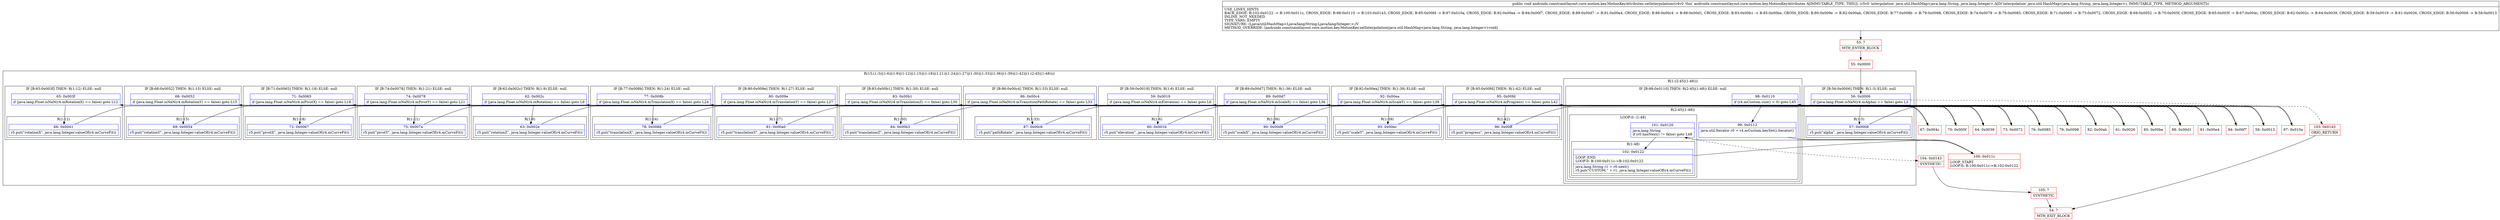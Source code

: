digraph "CFG forandroidx.constraintlayout.core.motion.key.MotionKeyAttributes.setInterpolation(Ljava\/util\/HashMap;)V" {
subgraph cluster_Region_1469860907 {
label = "R(15:(1:3)|(1:6)|(1:9)|(1:12)|(1:15)|(1:18)|(1:21)|(1:24)|(1:27)|(1:30)|(1:33)|(1:36)|(1:39)|(1:42)|(1:(2:45|(1:48))))";
node [shape=record,color=blue];
subgraph cluster_IfRegion_78534355 {
label = "IF [B:56:0x0006] THEN: R(1:3) ELSE: null";
node [shape=record,color=blue];
Node_56 [shape=record,label="{56\:\ 0x0006|if (java.lang.Float.isNaN(r4.mAlpha) == false) goto L3\l}"];
subgraph cluster_Region_62394866 {
label = "R(1:3)";
node [shape=record,color=blue];
Node_57 [shape=record,label="{57\:\ 0x0008|r5.put(\"alpha\", java.lang.Integer.valueOf(r4.mCurveFit))\l}"];
}
}
subgraph cluster_IfRegion_1404753619 {
label = "IF [B:59:0x0019] THEN: R(1:6) ELSE: null";
node [shape=record,color=blue];
Node_59 [shape=record,label="{59\:\ 0x0019|if (java.lang.Float.isNaN(r4.mElevation) == false) goto L6\l}"];
subgraph cluster_Region_1727149467 {
label = "R(1:6)";
node [shape=record,color=blue];
Node_60 [shape=record,label="{60\:\ 0x001b|r5.put(\"elevation\", java.lang.Integer.valueOf(r4.mCurveFit))\l}"];
}
}
subgraph cluster_IfRegion_270335832 {
label = "IF [B:62:0x002c] THEN: R(1:9) ELSE: null";
node [shape=record,color=blue];
Node_62 [shape=record,label="{62\:\ 0x002c|if (java.lang.Float.isNaN(r4.mRotation) == false) goto L9\l}"];
subgraph cluster_Region_1399343912 {
label = "R(1:9)";
node [shape=record,color=blue];
Node_63 [shape=record,label="{63\:\ 0x002e|r5.put(\"rotationZ\", java.lang.Integer.valueOf(r4.mCurveFit))\l}"];
}
}
subgraph cluster_IfRegion_1457587160 {
label = "IF [B:65:0x003f] THEN: R(1:12) ELSE: null";
node [shape=record,color=blue];
Node_65 [shape=record,label="{65\:\ 0x003f|if (java.lang.Float.isNaN(r4.mRotationX) == false) goto L12\l}"];
subgraph cluster_Region_566798962 {
label = "R(1:12)";
node [shape=record,color=blue];
Node_66 [shape=record,label="{66\:\ 0x0041|r5.put(\"rotationX\", java.lang.Integer.valueOf(r4.mCurveFit))\l}"];
}
}
subgraph cluster_IfRegion_1457088300 {
label = "IF [B:68:0x0052] THEN: R(1:15) ELSE: null";
node [shape=record,color=blue];
Node_68 [shape=record,label="{68\:\ 0x0052|if (java.lang.Float.isNaN(r4.mRotationY) == false) goto L15\l}"];
subgraph cluster_Region_1207523284 {
label = "R(1:15)";
node [shape=record,color=blue];
Node_69 [shape=record,label="{69\:\ 0x0054|r5.put(\"rotationY\", java.lang.Integer.valueOf(r4.mCurveFit))\l}"];
}
}
subgraph cluster_IfRegion_433611568 {
label = "IF [B:71:0x0065] THEN: R(1:18) ELSE: null";
node [shape=record,color=blue];
Node_71 [shape=record,label="{71\:\ 0x0065|if (java.lang.Float.isNaN(r4.mPivotX) == false) goto L18\l}"];
subgraph cluster_Region_2108150083 {
label = "R(1:18)";
node [shape=record,color=blue];
Node_72 [shape=record,label="{72\:\ 0x0067|r5.put(\"pivotX\", java.lang.Integer.valueOf(r4.mCurveFit))\l}"];
}
}
subgraph cluster_IfRegion_1624914396 {
label = "IF [B:74:0x0078] THEN: R(1:21) ELSE: null";
node [shape=record,color=blue];
Node_74 [shape=record,label="{74\:\ 0x0078|if (java.lang.Float.isNaN(r4.mPivotY) == false) goto L21\l}"];
subgraph cluster_Region_1829803492 {
label = "R(1:21)";
node [shape=record,color=blue];
Node_75 [shape=record,label="{75\:\ 0x007a|r5.put(\"pivotY\", java.lang.Integer.valueOf(r4.mCurveFit))\l}"];
}
}
subgraph cluster_IfRegion_931904149 {
label = "IF [B:77:0x008b] THEN: R(1:24) ELSE: null";
node [shape=record,color=blue];
Node_77 [shape=record,label="{77\:\ 0x008b|if (java.lang.Float.isNaN(r4.mTranslationX) == false) goto L24\l}"];
subgraph cluster_Region_1961187566 {
label = "R(1:24)";
node [shape=record,color=blue];
Node_78 [shape=record,label="{78\:\ 0x008d|r5.put(\"translationX\", java.lang.Integer.valueOf(r4.mCurveFit))\l}"];
}
}
subgraph cluster_IfRegion_1170250615 {
label = "IF [B:80:0x009e] THEN: R(1:27) ELSE: null";
node [shape=record,color=blue];
Node_80 [shape=record,label="{80\:\ 0x009e|if (java.lang.Float.isNaN(r4.mTranslationY) == false) goto L27\l}"];
subgraph cluster_Region_748067230 {
label = "R(1:27)";
node [shape=record,color=blue];
Node_81 [shape=record,label="{81\:\ 0x00a0|r5.put(\"translationY\", java.lang.Integer.valueOf(r4.mCurveFit))\l}"];
}
}
subgraph cluster_IfRegion_1185137035 {
label = "IF [B:83:0x00b1] THEN: R(1:30) ELSE: null";
node [shape=record,color=blue];
Node_83 [shape=record,label="{83\:\ 0x00b1|if (java.lang.Float.isNaN(r4.mTranslationZ) == false) goto L30\l}"];
subgraph cluster_Region_417321881 {
label = "R(1:30)";
node [shape=record,color=blue];
Node_84 [shape=record,label="{84\:\ 0x00b3|r5.put(\"translationZ\", java.lang.Integer.valueOf(r4.mCurveFit))\l}"];
}
}
subgraph cluster_IfRegion_1501952214 {
label = "IF [B:86:0x00c4] THEN: R(1:33) ELSE: null";
node [shape=record,color=blue];
Node_86 [shape=record,label="{86\:\ 0x00c4|if (java.lang.Float.isNaN(r4.mTransitionPathRotate) == false) goto L33\l}"];
subgraph cluster_Region_1103613969 {
label = "R(1:33)";
node [shape=record,color=blue];
Node_87 [shape=record,label="{87\:\ 0x00c6|r5.put(\"pathRotate\", java.lang.Integer.valueOf(r4.mCurveFit))\l}"];
}
}
subgraph cluster_IfRegion_431029819 {
label = "IF [B:89:0x00d7] THEN: R(1:36) ELSE: null";
node [shape=record,color=blue];
Node_89 [shape=record,label="{89\:\ 0x00d7|if (java.lang.Float.isNaN(r4.mScaleX) == false) goto L36\l}"];
subgraph cluster_Region_2140513679 {
label = "R(1:36)";
node [shape=record,color=blue];
Node_90 [shape=record,label="{90\:\ 0x00d9|r5.put(\"scaleX\", java.lang.Integer.valueOf(r4.mCurveFit))\l}"];
}
}
subgraph cluster_IfRegion_153133539 {
label = "IF [B:92:0x00ea] THEN: R(1:39) ELSE: null";
node [shape=record,color=blue];
Node_92 [shape=record,label="{92\:\ 0x00ea|if (java.lang.Float.isNaN(r4.mScaleY) == false) goto L39\l}"];
subgraph cluster_Region_1989717902 {
label = "R(1:39)";
node [shape=record,color=blue];
Node_93 [shape=record,label="{93\:\ 0x00ec|r5.put(\"scaleY\", java.lang.Integer.valueOf(r4.mCurveFit))\l}"];
}
}
subgraph cluster_IfRegion_1749534272 {
label = "IF [B:95:0x00fd] THEN: R(1:42) ELSE: null";
node [shape=record,color=blue];
Node_95 [shape=record,label="{95\:\ 0x00fd|if (java.lang.Float.isNaN(r4.mProgress) == false) goto L42\l}"];
subgraph cluster_Region_976011034 {
label = "R(1:42)";
node [shape=record,color=blue];
Node_96 [shape=record,label="{96\:\ 0x00ff|r5.put(\"progress\", java.lang.Integer.valueOf(r4.mCurveFit))\l}"];
}
}
subgraph cluster_Region_915353093 {
label = "R(1:(2:45|(1:48)))";
node [shape=record,color=blue];
subgraph cluster_IfRegion_98042757 {
label = "IF [B:98:0x0110] THEN: R(2:45|(1:48)) ELSE: null";
node [shape=record,color=blue];
Node_98 [shape=record,label="{98\:\ 0x0110|if (r4.mCustom.size() \> 0) goto L45\l}"];
subgraph cluster_Region_1400615096 {
label = "R(2:45|(1:48))";
node [shape=record,color=blue];
Node_99 [shape=record,label="{99\:\ 0x0112|java.util.Iterator r0 = r4.mCustom.keySet().iterator()\l\l}"];
subgraph cluster_LoopRegion_217059746 {
label = "LOOP:0: (1:48)";
node [shape=record,color=blue];
Node_101 [shape=record,label="{101\:\ 0x0120|java.lang.String \lif (r0.hasNext() != false) goto L48\l}"];
subgraph cluster_Region_1136720191 {
label = "R(1:48)";
node [shape=record,color=blue];
Node_102 [shape=record,label="{102\:\ 0x0122|LOOP_END\lLOOP:0: B:100:0x011c\-\>B:102:0x0122\l|java.lang.String r1 = r0.next()\lr5.put(\"CUSTOM,\" + r1, java.lang.Integer.valueOf(r4.mCurveFit))\l}"];
}
}
}
}
}
}
Node_53 [shape=record,color=red,label="{53\:\ ?|MTH_ENTER_BLOCK\l}"];
Node_55 [shape=record,color=red,label="{55\:\ 0x0000}"];
Node_58 [shape=record,color=red,label="{58\:\ 0x0013}"];
Node_61 [shape=record,color=red,label="{61\:\ 0x0026}"];
Node_64 [shape=record,color=red,label="{64\:\ 0x0039}"];
Node_67 [shape=record,color=red,label="{67\:\ 0x004c}"];
Node_70 [shape=record,color=red,label="{70\:\ 0x005f}"];
Node_73 [shape=record,color=red,label="{73\:\ 0x0072}"];
Node_76 [shape=record,color=red,label="{76\:\ 0x0085}"];
Node_79 [shape=record,color=red,label="{79\:\ 0x0098}"];
Node_82 [shape=record,color=red,label="{82\:\ 0x00ab}"];
Node_85 [shape=record,color=red,label="{85\:\ 0x00be}"];
Node_88 [shape=record,color=red,label="{88\:\ 0x00d1}"];
Node_91 [shape=record,color=red,label="{91\:\ 0x00e4}"];
Node_94 [shape=record,color=red,label="{94\:\ 0x00f7}"];
Node_97 [shape=record,color=red,label="{97\:\ 0x010a}"];
Node_100 [shape=record,color=red,label="{100\:\ 0x011c|LOOP_START\lLOOP:0: B:100:0x011c\-\>B:102:0x0122\l}"];
Node_104 [shape=record,color=red,label="{104\:\ 0x0143|SYNTHETIC\l}"];
Node_105 [shape=record,color=red,label="{105\:\ ?|SYNTHETIC\l}"];
Node_54 [shape=record,color=red,label="{54\:\ ?|MTH_EXIT_BLOCK\l}"];
Node_103 [shape=record,color=red,label="{103\:\ 0x0143|ORIG_RETURN\l}"];
MethodNode[shape=record,label="{public void androidx.constraintlayout.core.motion.key.MotionKeyAttributes.setInterpolation((r4v0 'this' androidx.constraintlayout.core.motion.key.MotionKeyAttributes A[IMMUTABLE_TYPE, THIS]), (r5v0 'interpolation' java.util.HashMap\<java.lang.String, java.lang.Integer\> A[D('interpolation' java.util.HashMap\<java.lang.String, java.lang.Integer\>), IMMUTABLE_TYPE, METHOD_ARGUMENT]))  | USE_LINES_HINTS\lBACK_EDGE: B:102:0x0122 \-\> B:100:0x011c, CROSS_EDGE: B:98:0x0110 \-\> B:103:0x0143, CROSS_EDGE: B:95:0x00fd \-\> B:97:0x010a, CROSS_EDGE: B:92:0x00ea \-\> B:94:0x00f7, CROSS_EDGE: B:89:0x00d7 \-\> B:91:0x00e4, CROSS_EDGE: B:86:0x00c4 \-\> B:88:0x00d1, CROSS_EDGE: B:83:0x00b1 \-\> B:85:0x00be, CROSS_EDGE: B:80:0x009e \-\> B:82:0x00ab, CROSS_EDGE: B:77:0x008b \-\> B:79:0x0098, CROSS_EDGE: B:74:0x0078 \-\> B:76:0x0085, CROSS_EDGE: B:71:0x0065 \-\> B:73:0x0072, CROSS_EDGE: B:68:0x0052 \-\> B:70:0x005f, CROSS_EDGE: B:65:0x003f \-\> B:67:0x004c, CROSS_EDGE: B:62:0x002c \-\> B:64:0x0039, CROSS_EDGE: B:59:0x0019 \-\> B:61:0x0026, CROSS_EDGE: B:56:0x0006 \-\> B:58:0x0013\lINLINE_NOT_NEEDED\lTYPE_VARS: EMPTY\lSIGNATURE: (Ljava\/util\/HashMap\<Ljava\/lang\/String;Ljava\/lang\/Integer;\>;)V\lMETHOD_OVERRIDE: [androidx.constraintlayout.core.motion.key.MotionKey.setInterpolation(java.util.HashMap\<java.lang.String, java.lang.Integer\>):void]\l}"];
MethodNode -> Node_53;Node_56 -> Node_57;
Node_56 -> Node_58[style=dashed];
Node_57 -> Node_58;
Node_59 -> Node_60;
Node_59 -> Node_61[style=dashed];
Node_60 -> Node_61;
Node_62 -> Node_63;
Node_62 -> Node_64[style=dashed];
Node_63 -> Node_64;
Node_65 -> Node_66;
Node_65 -> Node_67[style=dashed];
Node_66 -> Node_67;
Node_68 -> Node_69;
Node_68 -> Node_70[style=dashed];
Node_69 -> Node_70;
Node_71 -> Node_72;
Node_71 -> Node_73[style=dashed];
Node_72 -> Node_73;
Node_74 -> Node_75;
Node_74 -> Node_76[style=dashed];
Node_75 -> Node_76;
Node_77 -> Node_78;
Node_77 -> Node_79[style=dashed];
Node_78 -> Node_79;
Node_80 -> Node_81;
Node_80 -> Node_82[style=dashed];
Node_81 -> Node_82;
Node_83 -> Node_84;
Node_83 -> Node_85[style=dashed];
Node_84 -> Node_85;
Node_86 -> Node_87;
Node_86 -> Node_88[style=dashed];
Node_87 -> Node_88;
Node_89 -> Node_90;
Node_89 -> Node_91[style=dashed];
Node_90 -> Node_91;
Node_92 -> Node_93;
Node_92 -> Node_94[style=dashed];
Node_93 -> Node_94;
Node_95 -> Node_96;
Node_95 -> Node_97[style=dashed];
Node_96 -> Node_97;
Node_98 -> Node_99;
Node_98 -> Node_103[style=dashed];
Node_99 -> Node_100;
Node_101 -> Node_102;
Node_101 -> Node_104[style=dashed];
Node_102 -> Node_100;
Node_53 -> Node_55;
Node_55 -> Node_56;
Node_58 -> Node_59;
Node_61 -> Node_62;
Node_64 -> Node_65;
Node_67 -> Node_68;
Node_70 -> Node_71;
Node_73 -> Node_74;
Node_76 -> Node_77;
Node_79 -> Node_80;
Node_82 -> Node_83;
Node_85 -> Node_86;
Node_88 -> Node_89;
Node_91 -> Node_92;
Node_94 -> Node_95;
Node_97 -> Node_98;
Node_100 -> Node_101;
Node_104 -> Node_105;
Node_105 -> Node_54;
Node_103 -> Node_54;
}

